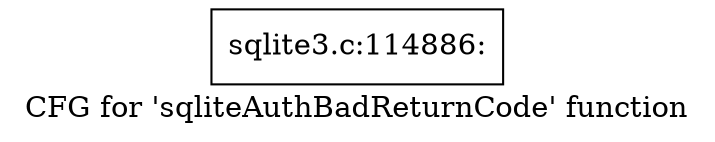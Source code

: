 digraph "CFG for 'sqliteAuthBadReturnCode' function" {
	label="CFG for 'sqliteAuthBadReturnCode' function";

	Node0x55c0f60b3fb0 [shape=record,label="{sqlite3.c:114886:}"];
}
